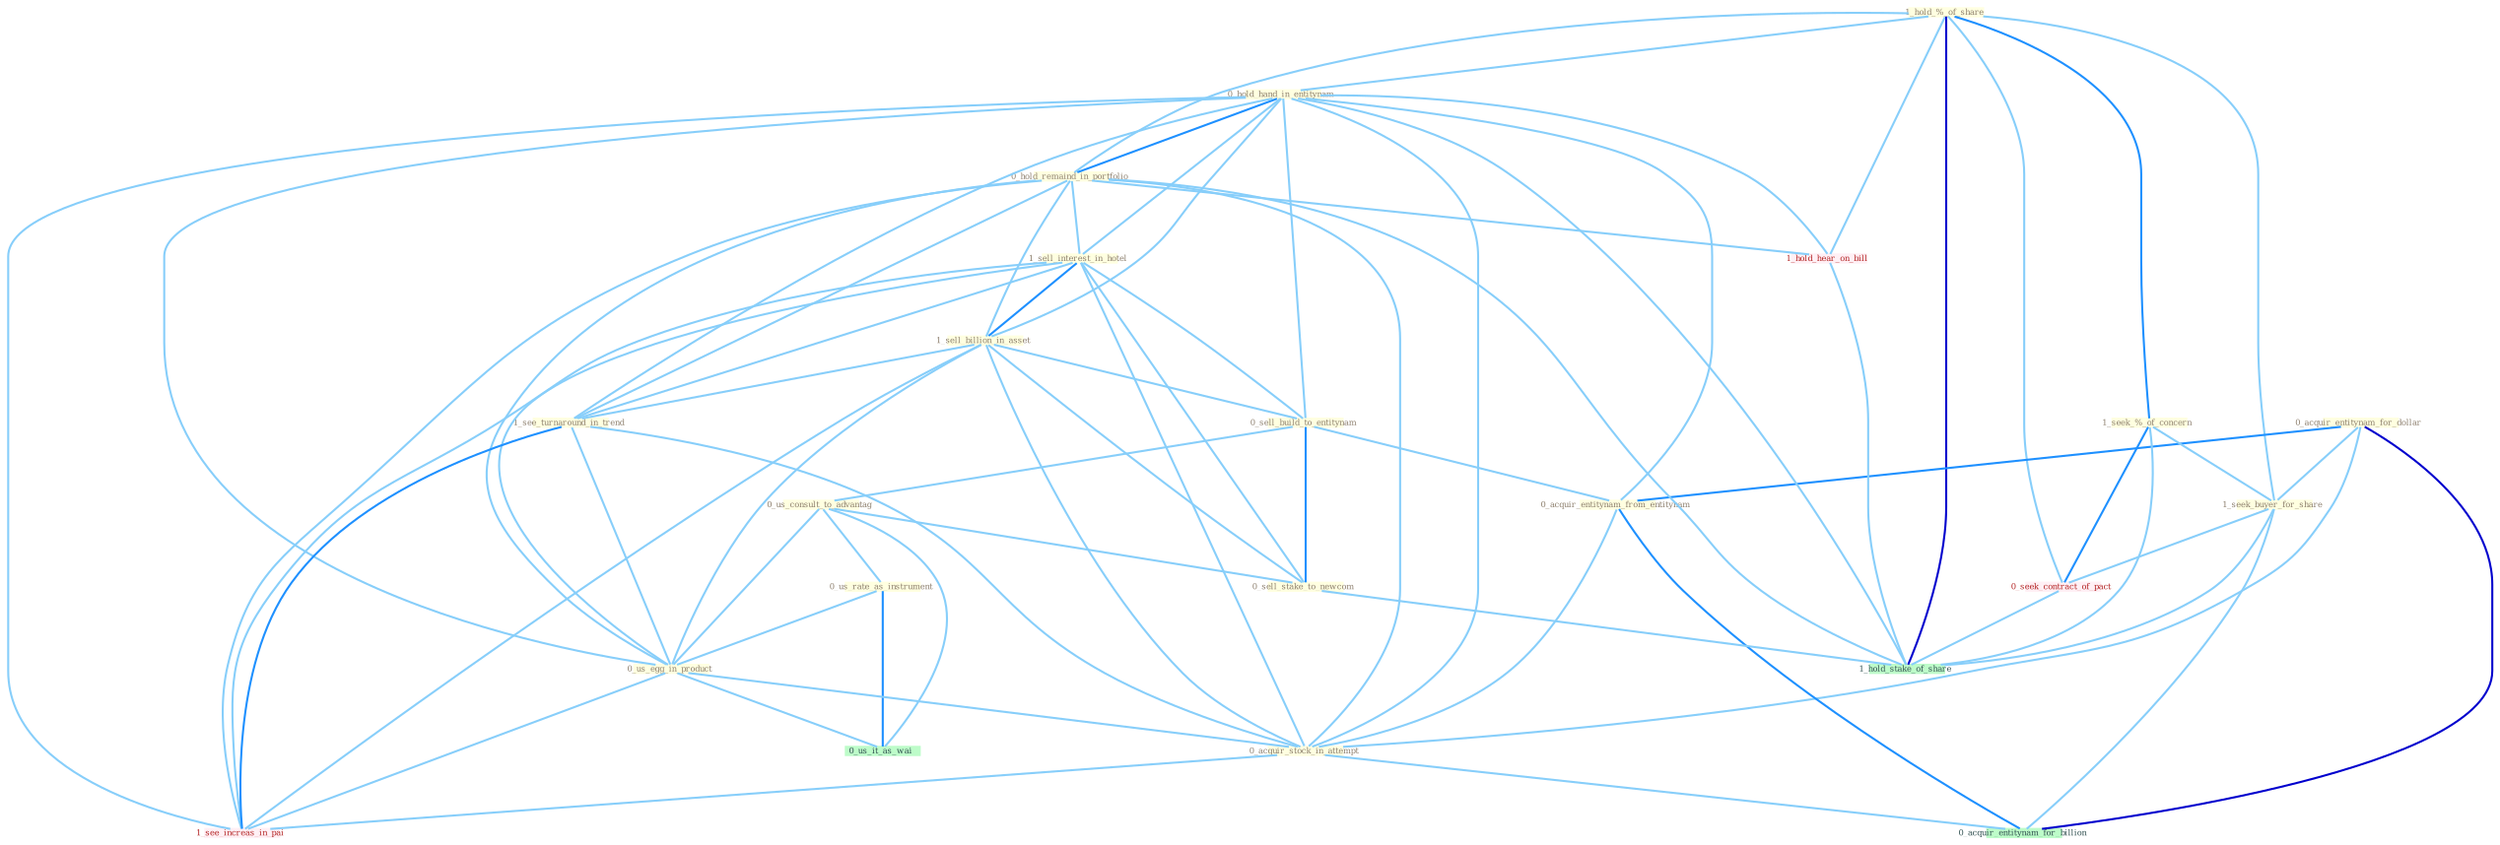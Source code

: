 Graph G{ 
    node
    [shape=polygon,style=filled,width=.5,height=.06,color="#BDFCC9",fixedsize=true,fontsize=4,
    fontcolor="#2f4f4f"];
    {node
    [color="#ffffe0", fontcolor="#8b7d6b"] "1_hold_%_of_share " "0_acquir_entitynam_for_dollar " "0_hold_hand_in_entitynam " "0_hold_remaind_in_portfolio " "1_sell_interest_in_hotel " "1_sell_billion_in_asset " "0_sell_build_to_entitynam " "0_acquir_entitynam_from_entitynam " "1_seek_%_of_concern " "1_see_turnaround_in_trend " "0_us_consult_to_advantag " "1_seek_buyer_for_share " "0_us_rate_as_instrument " "0_us_egg_in_product " "0_sell_stake_to_newcom " "0_acquir_stock_in_attempt "}
{node [color="#fff0f5", fontcolor="#b22222"] "0_seek_contract_of_pact " "1_see_increas_in_pai " "1_hold_hear_on_bill "}
edge [color="#B0E2FF"];

	"1_hold_%_of_share " -- "0_hold_hand_in_entitynam " [w="1", color="#87cefa" ];
	"1_hold_%_of_share " -- "0_hold_remaind_in_portfolio " [w="1", color="#87cefa" ];
	"1_hold_%_of_share " -- "1_seek_%_of_concern " [w="2", color="#1e90ff" , len=0.8];
	"1_hold_%_of_share " -- "1_seek_buyer_for_share " [w="1", color="#87cefa" ];
	"1_hold_%_of_share " -- "0_seek_contract_of_pact " [w="1", color="#87cefa" ];
	"1_hold_%_of_share " -- "1_hold_hear_on_bill " [w="1", color="#87cefa" ];
	"1_hold_%_of_share " -- "1_hold_stake_of_share " [w="3", color="#0000cd" , len=0.6];
	"0_acquir_entitynam_for_dollar " -- "0_acquir_entitynam_from_entitynam " [w="2", color="#1e90ff" , len=0.8];
	"0_acquir_entitynam_for_dollar " -- "1_seek_buyer_for_share " [w="1", color="#87cefa" ];
	"0_acquir_entitynam_for_dollar " -- "0_acquir_stock_in_attempt " [w="1", color="#87cefa" ];
	"0_acquir_entitynam_for_dollar " -- "0_acquir_entitynam_for_billion " [w="3", color="#0000cd" , len=0.6];
	"0_hold_hand_in_entitynam " -- "0_hold_remaind_in_portfolio " [w="2", color="#1e90ff" , len=0.8];
	"0_hold_hand_in_entitynam " -- "1_sell_interest_in_hotel " [w="1", color="#87cefa" ];
	"0_hold_hand_in_entitynam " -- "1_sell_billion_in_asset " [w="1", color="#87cefa" ];
	"0_hold_hand_in_entitynam " -- "0_sell_build_to_entitynam " [w="1", color="#87cefa" ];
	"0_hold_hand_in_entitynam " -- "0_acquir_entitynam_from_entitynam " [w="1", color="#87cefa" ];
	"0_hold_hand_in_entitynam " -- "1_see_turnaround_in_trend " [w="1", color="#87cefa" ];
	"0_hold_hand_in_entitynam " -- "0_us_egg_in_product " [w="1", color="#87cefa" ];
	"0_hold_hand_in_entitynam " -- "0_acquir_stock_in_attempt " [w="1", color="#87cefa" ];
	"0_hold_hand_in_entitynam " -- "1_see_increas_in_pai " [w="1", color="#87cefa" ];
	"0_hold_hand_in_entitynam " -- "1_hold_hear_on_bill " [w="1", color="#87cefa" ];
	"0_hold_hand_in_entitynam " -- "1_hold_stake_of_share " [w="1", color="#87cefa" ];
	"0_hold_remaind_in_portfolio " -- "1_sell_interest_in_hotel " [w="1", color="#87cefa" ];
	"0_hold_remaind_in_portfolio " -- "1_sell_billion_in_asset " [w="1", color="#87cefa" ];
	"0_hold_remaind_in_portfolio " -- "1_see_turnaround_in_trend " [w="1", color="#87cefa" ];
	"0_hold_remaind_in_portfolio " -- "0_us_egg_in_product " [w="1", color="#87cefa" ];
	"0_hold_remaind_in_portfolio " -- "0_acquir_stock_in_attempt " [w="1", color="#87cefa" ];
	"0_hold_remaind_in_portfolio " -- "1_see_increas_in_pai " [w="1", color="#87cefa" ];
	"0_hold_remaind_in_portfolio " -- "1_hold_hear_on_bill " [w="1", color="#87cefa" ];
	"0_hold_remaind_in_portfolio " -- "1_hold_stake_of_share " [w="1", color="#87cefa" ];
	"1_sell_interest_in_hotel " -- "1_sell_billion_in_asset " [w="2", color="#1e90ff" , len=0.8];
	"1_sell_interest_in_hotel " -- "0_sell_build_to_entitynam " [w="1", color="#87cefa" ];
	"1_sell_interest_in_hotel " -- "1_see_turnaround_in_trend " [w="1", color="#87cefa" ];
	"1_sell_interest_in_hotel " -- "0_us_egg_in_product " [w="1", color="#87cefa" ];
	"1_sell_interest_in_hotel " -- "0_sell_stake_to_newcom " [w="1", color="#87cefa" ];
	"1_sell_interest_in_hotel " -- "0_acquir_stock_in_attempt " [w="1", color="#87cefa" ];
	"1_sell_interest_in_hotel " -- "1_see_increas_in_pai " [w="1", color="#87cefa" ];
	"1_sell_billion_in_asset " -- "0_sell_build_to_entitynam " [w="1", color="#87cefa" ];
	"1_sell_billion_in_asset " -- "1_see_turnaround_in_trend " [w="1", color="#87cefa" ];
	"1_sell_billion_in_asset " -- "0_us_egg_in_product " [w="1", color="#87cefa" ];
	"1_sell_billion_in_asset " -- "0_sell_stake_to_newcom " [w="1", color="#87cefa" ];
	"1_sell_billion_in_asset " -- "0_acquir_stock_in_attempt " [w="1", color="#87cefa" ];
	"1_sell_billion_in_asset " -- "1_see_increas_in_pai " [w="1", color="#87cefa" ];
	"0_sell_build_to_entitynam " -- "0_acquir_entitynam_from_entitynam " [w="1", color="#87cefa" ];
	"0_sell_build_to_entitynam " -- "0_us_consult_to_advantag " [w="1", color="#87cefa" ];
	"0_sell_build_to_entitynam " -- "0_sell_stake_to_newcom " [w="2", color="#1e90ff" , len=0.8];
	"0_acquir_entitynam_from_entitynam " -- "0_acquir_stock_in_attempt " [w="1", color="#87cefa" ];
	"0_acquir_entitynam_from_entitynam " -- "0_acquir_entitynam_for_billion " [w="2", color="#1e90ff" , len=0.8];
	"1_seek_%_of_concern " -- "1_seek_buyer_for_share " [w="1", color="#87cefa" ];
	"1_seek_%_of_concern " -- "0_seek_contract_of_pact " [w="2", color="#1e90ff" , len=0.8];
	"1_seek_%_of_concern " -- "1_hold_stake_of_share " [w="1", color="#87cefa" ];
	"1_see_turnaround_in_trend " -- "0_us_egg_in_product " [w="1", color="#87cefa" ];
	"1_see_turnaround_in_trend " -- "0_acquir_stock_in_attempt " [w="1", color="#87cefa" ];
	"1_see_turnaround_in_trend " -- "1_see_increas_in_pai " [w="2", color="#1e90ff" , len=0.8];
	"0_us_consult_to_advantag " -- "0_us_rate_as_instrument " [w="1", color="#87cefa" ];
	"0_us_consult_to_advantag " -- "0_us_egg_in_product " [w="1", color="#87cefa" ];
	"0_us_consult_to_advantag " -- "0_sell_stake_to_newcom " [w="1", color="#87cefa" ];
	"0_us_consult_to_advantag " -- "0_us_it_as_wai " [w="1", color="#87cefa" ];
	"1_seek_buyer_for_share " -- "0_seek_contract_of_pact " [w="1", color="#87cefa" ];
	"1_seek_buyer_for_share " -- "0_acquir_entitynam_for_billion " [w="1", color="#87cefa" ];
	"1_seek_buyer_for_share " -- "1_hold_stake_of_share " [w="1", color="#87cefa" ];
	"0_us_rate_as_instrument " -- "0_us_egg_in_product " [w="1", color="#87cefa" ];
	"0_us_rate_as_instrument " -- "0_us_it_as_wai " [w="2", color="#1e90ff" , len=0.8];
	"0_us_egg_in_product " -- "0_acquir_stock_in_attempt " [w="1", color="#87cefa" ];
	"0_us_egg_in_product " -- "0_us_it_as_wai " [w="1", color="#87cefa" ];
	"0_us_egg_in_product " -- "1_see_increas_in_pai " [w="1", color="#87cefa" ];
	"0_sell_stake_to_newcom " -- "1_hold_stake_of_share " [w="1", color="#87cefa" ];
	"0_acquir_stock_in_attempt " -- "0_acquir_entitynam_for_billion " [w="1", color="#87cefa" ];
	"0_acquir_stock_in_attempt " -- "1_see_increas_in_pai " [w="1", color="#87cefa" ];
	"0_seek_contract_of_pact " -- "1_hold_stake_of_share " [w="1", color="#87cefa" ];
	"1_hold_hear_on_bill " -- "1_hold_stake_of_share " [w="1", color="#87cefa" ];
}